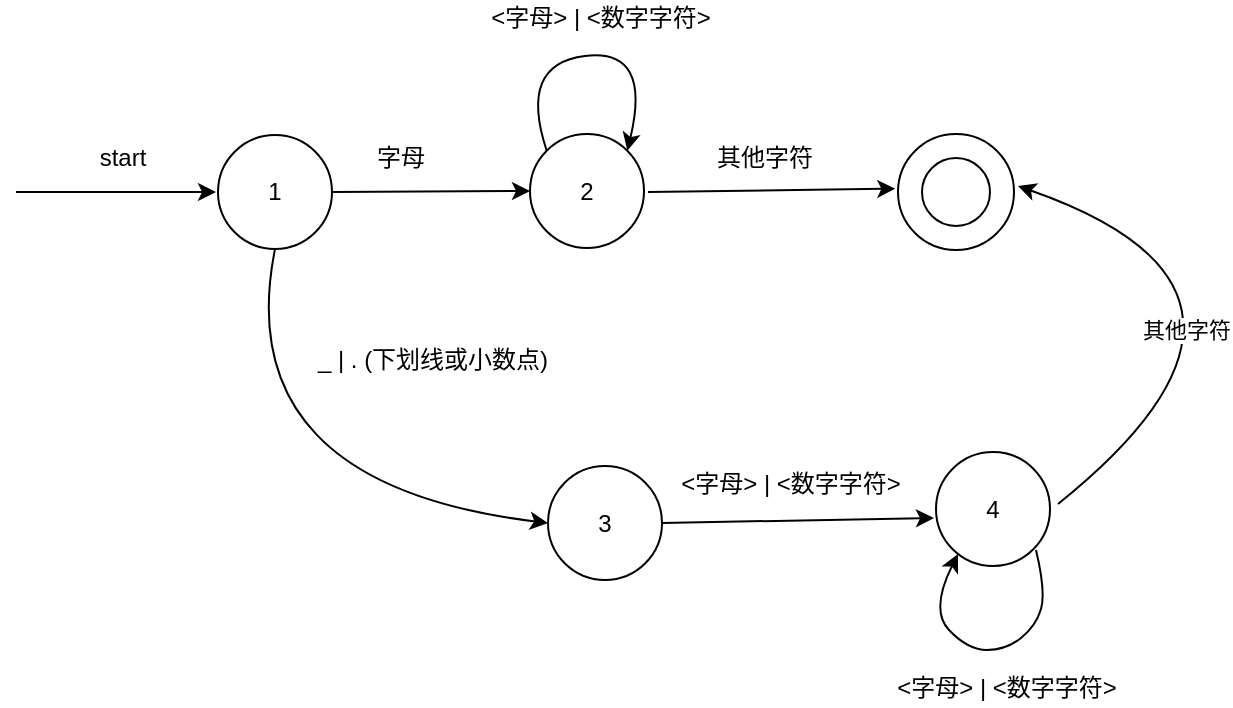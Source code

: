 <mxfile version="19.0.2" type="device"><diagram id="Lo5heHzmuCmyDDm4hg9K" name="Page-1"><mxGraphModel dx="785" dy="521" grid="0" gridSize="10" guides="1" tooltips="1" connect="1" arrows="1" fold="1" page="1" pageScale="1" pageWidth="827" pageHeight="1169" math="0" shadow="0"><root><mxCell id="0"/><mxCell id="1" parent="0"/><mxCell id="OyEbse6OO2x7Mql1m8Nn-3" value="1" style="ellipse;whiteSpace=wrap;html=1;aspect=fixed;" vertex="1" parent="1"><mxGeometry x="192" y="412.5" width="57" height="57" as="geometry"/></mxCell><mxCell id="OyEbse6OO2x7Mql1m8Nn-4" value="" style="verticalLabelPosition=bottom;verticalAlign=top;html=1;shape=mxgraph.basic.donut;dx=12;" vertex="1" parent="1"><mxGeometry x="532" y="412" width="58" height="58" as="geometry"/></mxCell><mxCell id="OyEbse6OO2x7Mql1m8Nn-11" value="2" style="ellipse;whiteSpace=wrap;html=1;aspect=fixed;" vertex="1" parent="1"><mxGeometry x="348" y="412" width="57" height="57" as="geometry"/></mxCell><mxCell id="OyEbse6OO2x7Mql1m8Nn-12" value="3" style="ellipse;whiteSpace=wrap;html=1;aspect=fixed;" vertex="1" parent="1"><mxGeometry x="357" y="578" width="57" height="57" as="geometry"/></mxCell><mxCell id="OyEbse6OO2x7Mql1m8Nn-13" value="4" style="ellipse;whiteSpace=wrap;html=1;aspect=fixed;" vertex="1" parent="1"><mxGeometry x="551" y="571" width="57" height="57" as="geometry"/></mxCell><mxCell id="OyEbse6OO2x7Mql1m8Nn-15" value="" style="endArrow=classic;html=1;rounded=0;" edge="1" parent="1"><mxGeometry width="50" height="50" relative="1" as="geometry"><mxPoint x="91" y="441" as="sourcePoint"/><mxPoint x="191" y="441" as="targetPoint"/></mxGeometry></mxCell><mxCell id="OyEbse6OO2x7Mql1m8Nn-16" value="" style="endArrow=classic;html=1;rounded=0;exitX=1;exitY=0.5;exitDx=0;exitDy=0;entryX=0;entryY=0.5;entryDx=0;entryDy=0;" edge="1" parent="1" source="OyEbse6OO2x7Mql1m8Nn-3" target="OyEbse6OO2x7Mql1m8Nn-11"><mxGeometry width="50" height="50" relative="1" as="geometry"><mxPoint x="274" y="468" as="sourcePoint"/><mxPoint x="324" y="418" as="targetPoint"/></mxGeometry></mxCell><mxCell id="OyEbse6OO2x7Mql1m8Nn-17" value="start" style="text;html=1;align=center;verticalAlign=middle;resizable=0;points=[];autosize=1;strokeColor=none;fillColor=none;" vertex="1" parent="1"><mxGeometry x="127" y="415" width="33" height="18" as="geometry"/></mxCell><mxCell id="OyEbse6OO2x7Mql1m8Nn-18" value="字母" style="text;html=1;align=center;verticalAlign=middle;resizable=0;points=[];autosize=1;strokeColor=none;fillColor=none;" vertex="1" parent="1"><mxGeometry x="266" y="415" width="34" height="18" as="geometry"/></mxCell><mxCell id="OyEbse6OO2x7Mql1m8Nn-24" value="" style="curved=1;endArrow=classic;html=1;rounded=0;exitX=0;exitY=0;exitDx=0;exitDy=0;entryX=1;entryY=0;entryDx=0;entryDy=0;" edge="1" parent="1" source="OyEbse6OO2x7Mql1m8Nn-11" target="OyEbse6OO2x7Mql1m8Nn-11"><mxGeometry width="50" height="50" relative="1" as="geometry"><mxPoint x="348" y="372" as="sourcePoint"/><mxPoint x="415" y="379" as="targetPoint"/><Array as="points"><mxPoint x="342" y="377"/><mxPoint x="409" y="369"/></Array></mxGeometry></mxCell><mxCell id="OyEbse6OO2x7Mql1m8Nn-25" value="" style="endArrow=classic;html=1;rounded=0;entryX=-0.023;entryY=0.471;entryDx=0;entryDy=0;entryPerimeter=0;" edge="1" parent="1" target="OyEbse6OO2x7Mql1m8Nn-4"><mxGeometry width="50" height="50" relative="1" as="geometry"><mxPoint x="407" y="441" as="sourcePoint"/><mxPoint x="493" y="412" as="targetPoint"/></mxGeometry></mxCell><mxCell id="OyEbse6OO2x7Mql1m8Nn-26" value="其他字符" style="text;html=1;align=center;verticalAlign=middle;resizable=0;points=[];autosize=1;strokeColor=none;fillColor=none;" vertex="1" parent="1"><mxGeometry x="436" y="415" width="58" height="18" as="geometry"/></mxCell><mxCell id="OyEbse6OO2x7Mql1m8Nn-27" value="&amp;lt;字母&amp;gt; | &amp;lt;数字字符&amp;gt;" style="text;html=1;align=center;verticalAlign=middle;resizable=0;points=[];autosize=1;strokeColor=none;fillColor=none;" vertex="1" parent="1"><mxGeometry x="323" y="345" width="120" height="18" as="geometry"/></mxCell><mxCell id="OyEbse6OO2x7Mql1m8Nn-31" value="" style="curved=1;endArrow=classic;html=1;rounded=0;exitX=0.5;exitY=1;exitDx=0;exitDy=0;entryX=0;entryY=0.5;entryDx=0;entryDy=0;" edge="1" parent="1" source="OyEbse6OO2x7Mql1m8Nn-3" target="OyEbse6OO2x7Mql1m8Nn-12"><mxGeometry width="50" height="50" relative="1" as="geometry"><mxPoint x="211.347" y="630.347" as="sourcePoint"/><mxPoint x="251.653" y="630.347" as="targetPoint"/><Array as="points"><mxPoint x="197" y="587"/></Array></mxGeometry></mxCell><mxCell id="OyEbse6OO2x7Mql1m8Nn-32" value="_ | . (下划线或小数点)" style="text;html=1;align=center;verticalAlign=middle;resizable=0;points=[];autosize=1;strokeColor=none;fillColor=none;" vertex="1" parent="1"><mxGeometry x="236" y="516" width="125" height="18" as="geometry"/></mxCell><mxCell id="OyEbse6OO2x7Mql1m8Nn-33" value="" style="endArrow=classic;html=1;rounded=0;exitX=1;exitY=0.5;exitDx=0;exitDy=0;" edge="1" parent="1" source="OyEbse6OO2x7Mql1m8Nn-12"><mxGeometry width="50" height="50" relative="1" as="geometry"><mxPoint x="451" y="636" as="sourcePoint"/><mxPoint x="550" y="604" as="targetPoint"/></mxGeometry></mxCell><mxCell id="OyEbse6OO2x7Mql1m8Nn-34" value="&amp;lt;字母&amp;gt; | &amp;lt;数字字符&amp;gt;" style="text;html=1;align=center;verticalAlign=middle;resizable=0;points=[];autosize=1;strokeColor=none;fillColor=none;" vertex="1" parent="1"><mxGeometry x="418" y="578" width="120" height="18" as="geometry"/></mxCell><mxCell id="OyEbse6OO2x7Mql1m8Nn-35" value="" style="curved=1;endArrow=classic;html=1;rounded=0;" edge="1" parent="1"><mxGeometry width="50" height="50" relative="1" as="geometry"><mxPoint x="601" y="620" as="sourcePoint"/><mxPoint x="562" y="622" as="targetPoint"/><Array as="points"><mxPoint x="606" y="641"/><mxPoint x="601" y="658"/><mxPoint x="586" y="670"/><mxPoint x="567" y="670"/><mxPoint x="548" y="650"/></Array></mxGeometry></mxCell><mxCell id="OyEbse6OO2x7Mql1m8Nn-36" value="" style="curved=1;endArrow=classic;html=1;rounded=0;" edge="1" parent="1"><mxGeometry width="50" height="50" relative="1" as="geometry"><mxPoint x="612" y="597" as="sourcePoint"/><mxPoint x="592" y="438" as="targetPoint"/><Array as="points"><mxPoint x="744" y="491"/></Array></mxGeometry></mxCell><mxCell id="OyEbse6OO2x7Mql1m8Nn-38" value="其他字符" style="edgeLabel;html=1;align=center;verticalAlign=middle;resizable=0;points=[];" vertex="1" connectable="0" parent="OyEbse6OO2x7Mql1m8Nn-36"><mxGeometry x="-0.361" y="29" relative="1" as="geometry"><mxPoint y="1" as="offset"/></mxGeometry></mxCell><mxCell id="OyEbse6OO2x7Mql1m8Nn-37" value="&amp;lt;字母&amp;gt; | &amp;lt;数字字符&amp;gt;" style="text;html=1;align=center;verticalAlign=middle;resizable=0;points=[];autosize=1;strokeColor=none;fillColor=none;" vertex="1" parent="1"><mxGeometry x="526" y="680" width="120" height="18" as="geometry"/></mxCell></root></mxGraphModel></diagram></mxfile>